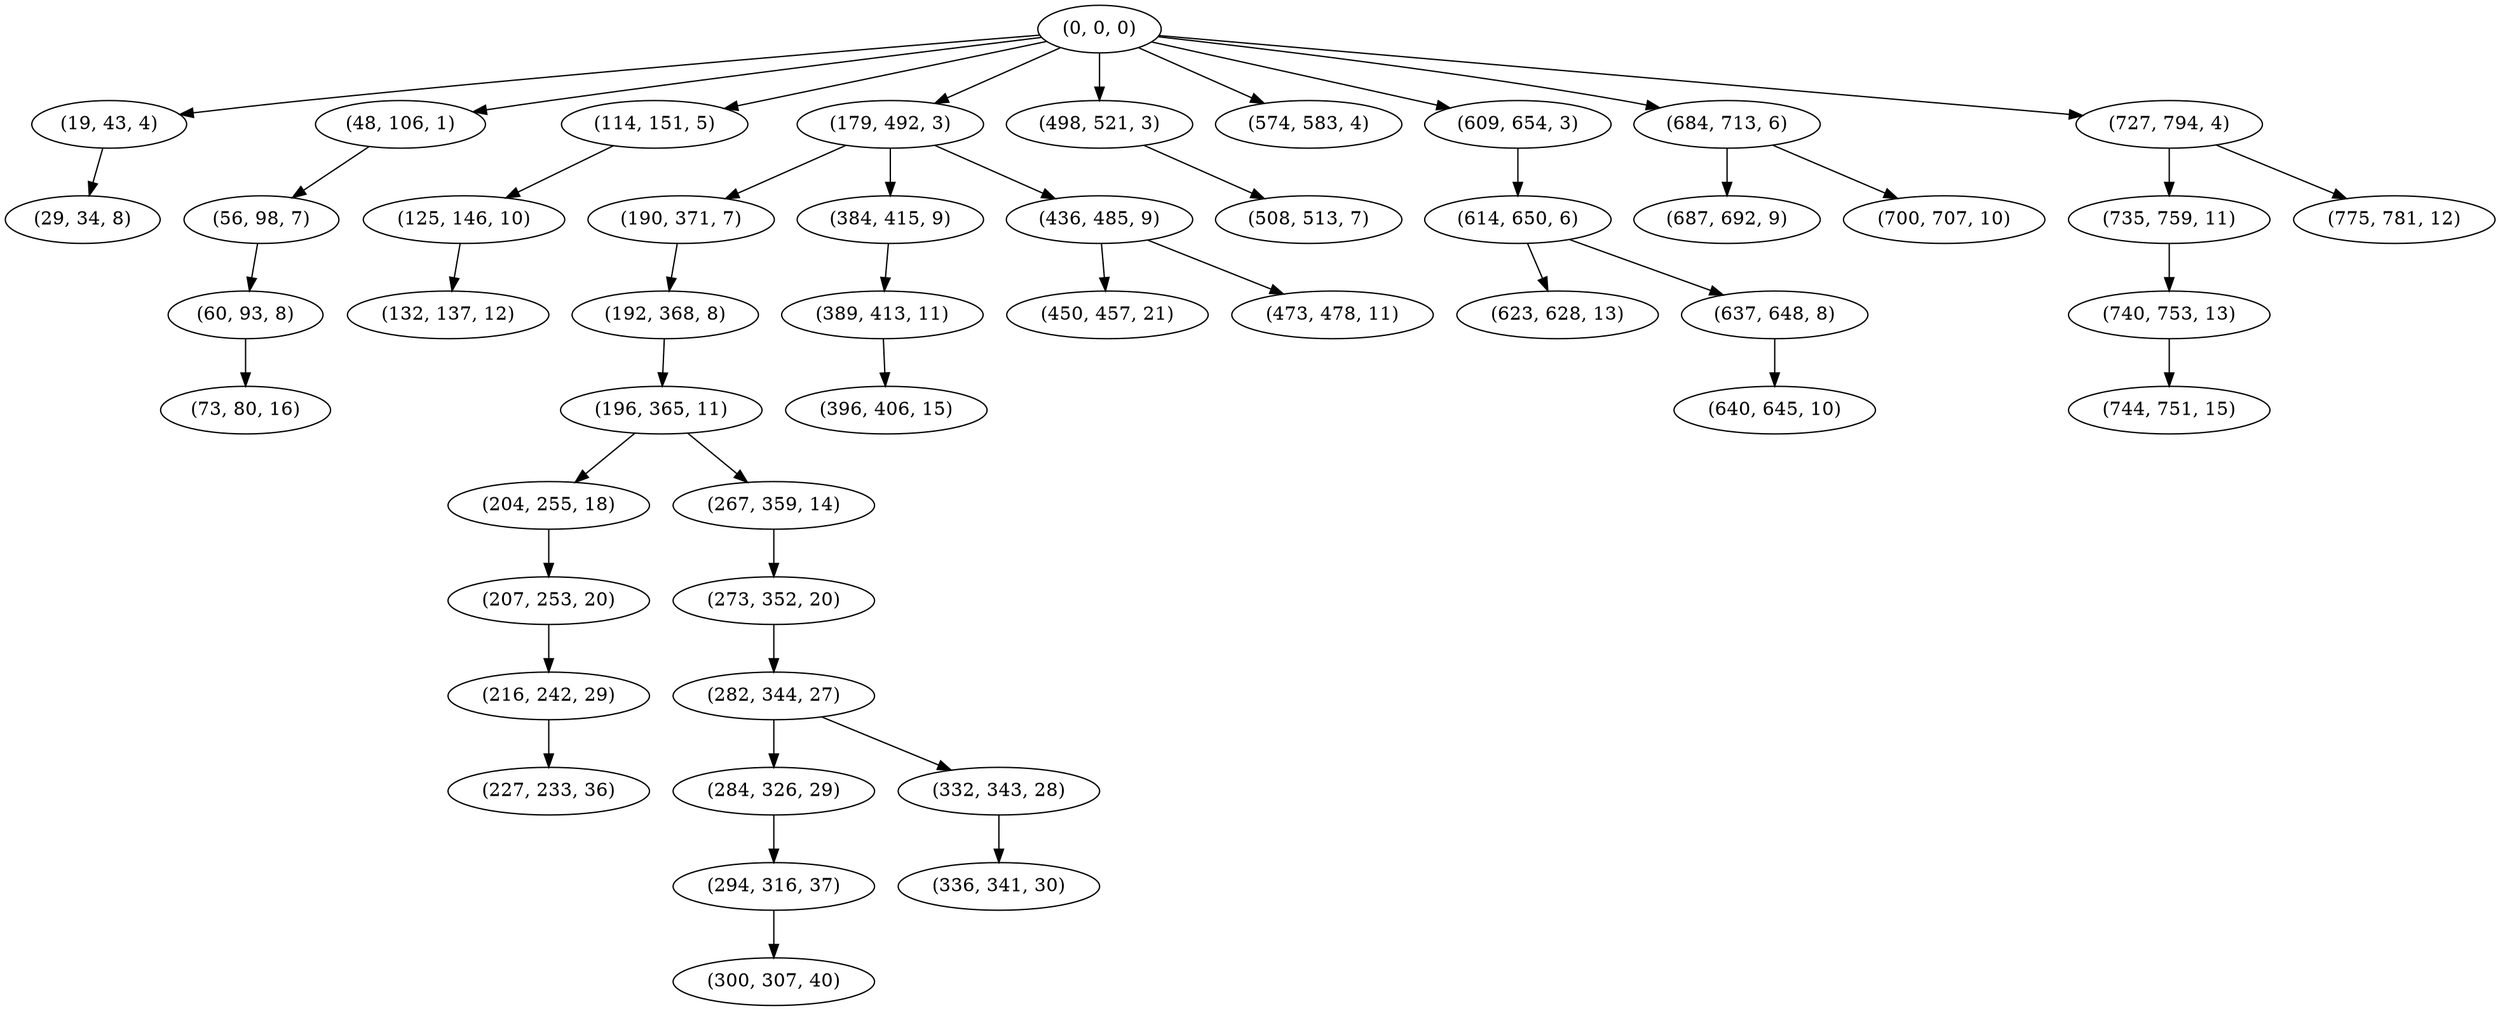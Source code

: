 digraph tree {
    "(0, 0, 0)";
    "(19, 43, 4)";
    "(29, 34, 8)";
    "(48, 106, 1)";
    "(56, 98, 7)";
    "(60, 93, 8)";
    "(73, 80, 16)";
    "(114, 151, 5)";
    "(125, 146, 10)";
    "(132, 137, 12)";
    "(179, 492, 3)";
    "(190, 371, 7)";
    "(192, 368, 8)";
    "(196, 365, 11)";
    "(204, 255, 18)";
    "(207, 253, 20)";
    "(216, 242, 29)";
    "(227, 233, 36)";
    "(267, 359, 14)";
    "(273, 352, 20)";
    "(282, 344, 27)";
    "(284, 326, 29)";
    "(294, 316, 37)";
    "(300, 307, 40)";
    "(332, 343, 28)";
    "(336, 341, 30)";
    "(384, 415, 9)";
    "(389, 413, 11)";
    "(396, 406, 15)";
    "(436, 485, 9)";
    "(450, 457, 21)";
    "(473, 478, 11)";
    "(498, 521, 3)";
    "(508, 513, 7)";
    "(574, 583, 4)";
    "(609, 654, 3)";
    "(614, 650, 6)";
    "(623, 628, 13)";
    "(637, 648, 8)";
    "(640, 645, 10)";
    "(684, 713, 6)";
    "(687, 692, 9)";
    "(700, 707, 10)";
    "(727, 794, 4)";
    "(735, 759, 11)";
    "(740, 753, 13)";
    "(744, 751, 15)";
    "(775, 781, 12)";
    "(0, 0, 0)" -> "(19, 43, 4)";
    "(0, 0, 0)" -> "(48, 106, 1)";
    "(0, 0, 0)" -> "(114, 151, 5)";
    "(0, 0, 0)" -> "(179, 492, 3)";
    "(0, 0, 0)" -> "(498, 521, 3)";
    "(0, 0, 0)" -> "(574, 583, 4)";
    "(0, 0, 0)" -> "(609, 654, 3)";
    "(0, 0, 0)" -> "(684, 713, 6)";
    "(0, 0, 0)" -> "(727, 794, 4)";
    "(19, 43, 4)" -> "(29, 34, 8)";
    "(48, 106, 1)" -> "(56, 98, 7)";
    "(56, 98, 7)" -> "(60, 93, 8)";
    "(60, 93, 8)" -> "(73, 80, 16)";
    "(114, 151, 5)" -> "(125, 146, 10)";
    "(125, 146, 10)" -> "(132, 137, 12)";
    "(179, 492, 3)" -> "(190, 371, 7)";
    "(179, 492, 3)" -> "(384, 415, 9)";
    "(179, 492, 3)" -> "(436, 485, 9)";
    "(190, 371, 7)" -> "(192, 368, 8)";
    "(192, 368, 8)" -> "(196, 365, 11)";
    "(196, 365, 11)" -> "(204, 255, 18)";
    "(196, 365, 11)" -> "(267, 359, 14)";
    "(204, 255, 18)" -> "(207, 253, 20)";
    "(207, 253, 20)" -> "(216, 242, 29)";
    "(216, 242, 29)" -> "(227, 233, 36)";
    "(267, 359, 14)" -> "(273, 352, 20)";
    "(273, 352, 20)" -> "(282, 344, 27)";
    "(282, 344, 27)" -> "(284, 326, 29)";
    "(282, 344, 27)" -> "(332, 343, 28)";
    "(284, 326, 29)" -> "(294, 316, 37)";
    "(294, 316, 37)" -> "(300, 307, 40)";
    "(332, 343, 28)" -> "(336, 341, 30)";
    "(384, 415, 9)" -> "(389, 413, 11)";
    "(389, 413, 11)" -> "(396, 406, 15)";
    "(436, 485, 9)" -> "(450, 457, 21)";
    "(436, 485, 9)" -> "(473, 478, 11)";
    "(498, 521, 3)" -> "(508, 513, 7)";
    "(609, 654, 3)" -> "(614, 650, 6)";
    "(614, 650, 6)" -> "(623, 628, 13)";
    "(614, 650, 6)" -> "(637, 648, 8)";
    "(637, 648, 8)" -> "(640, 645, 10)";
    "(684, 713, 6)" -> "(687, 692, 9)";
    "(684, 713, 6)" -> "(700, 707, 10)";
    "(727, 794, 4)" -> "(735, 759, 11)";
    "(727, 794, 4)" -> "(775, 781, 12)";
    "(735, 759, 11)" -> "(740, 753, 13)";
    "(740, 753, 13)" -> "(744, 751, 15)";
}
